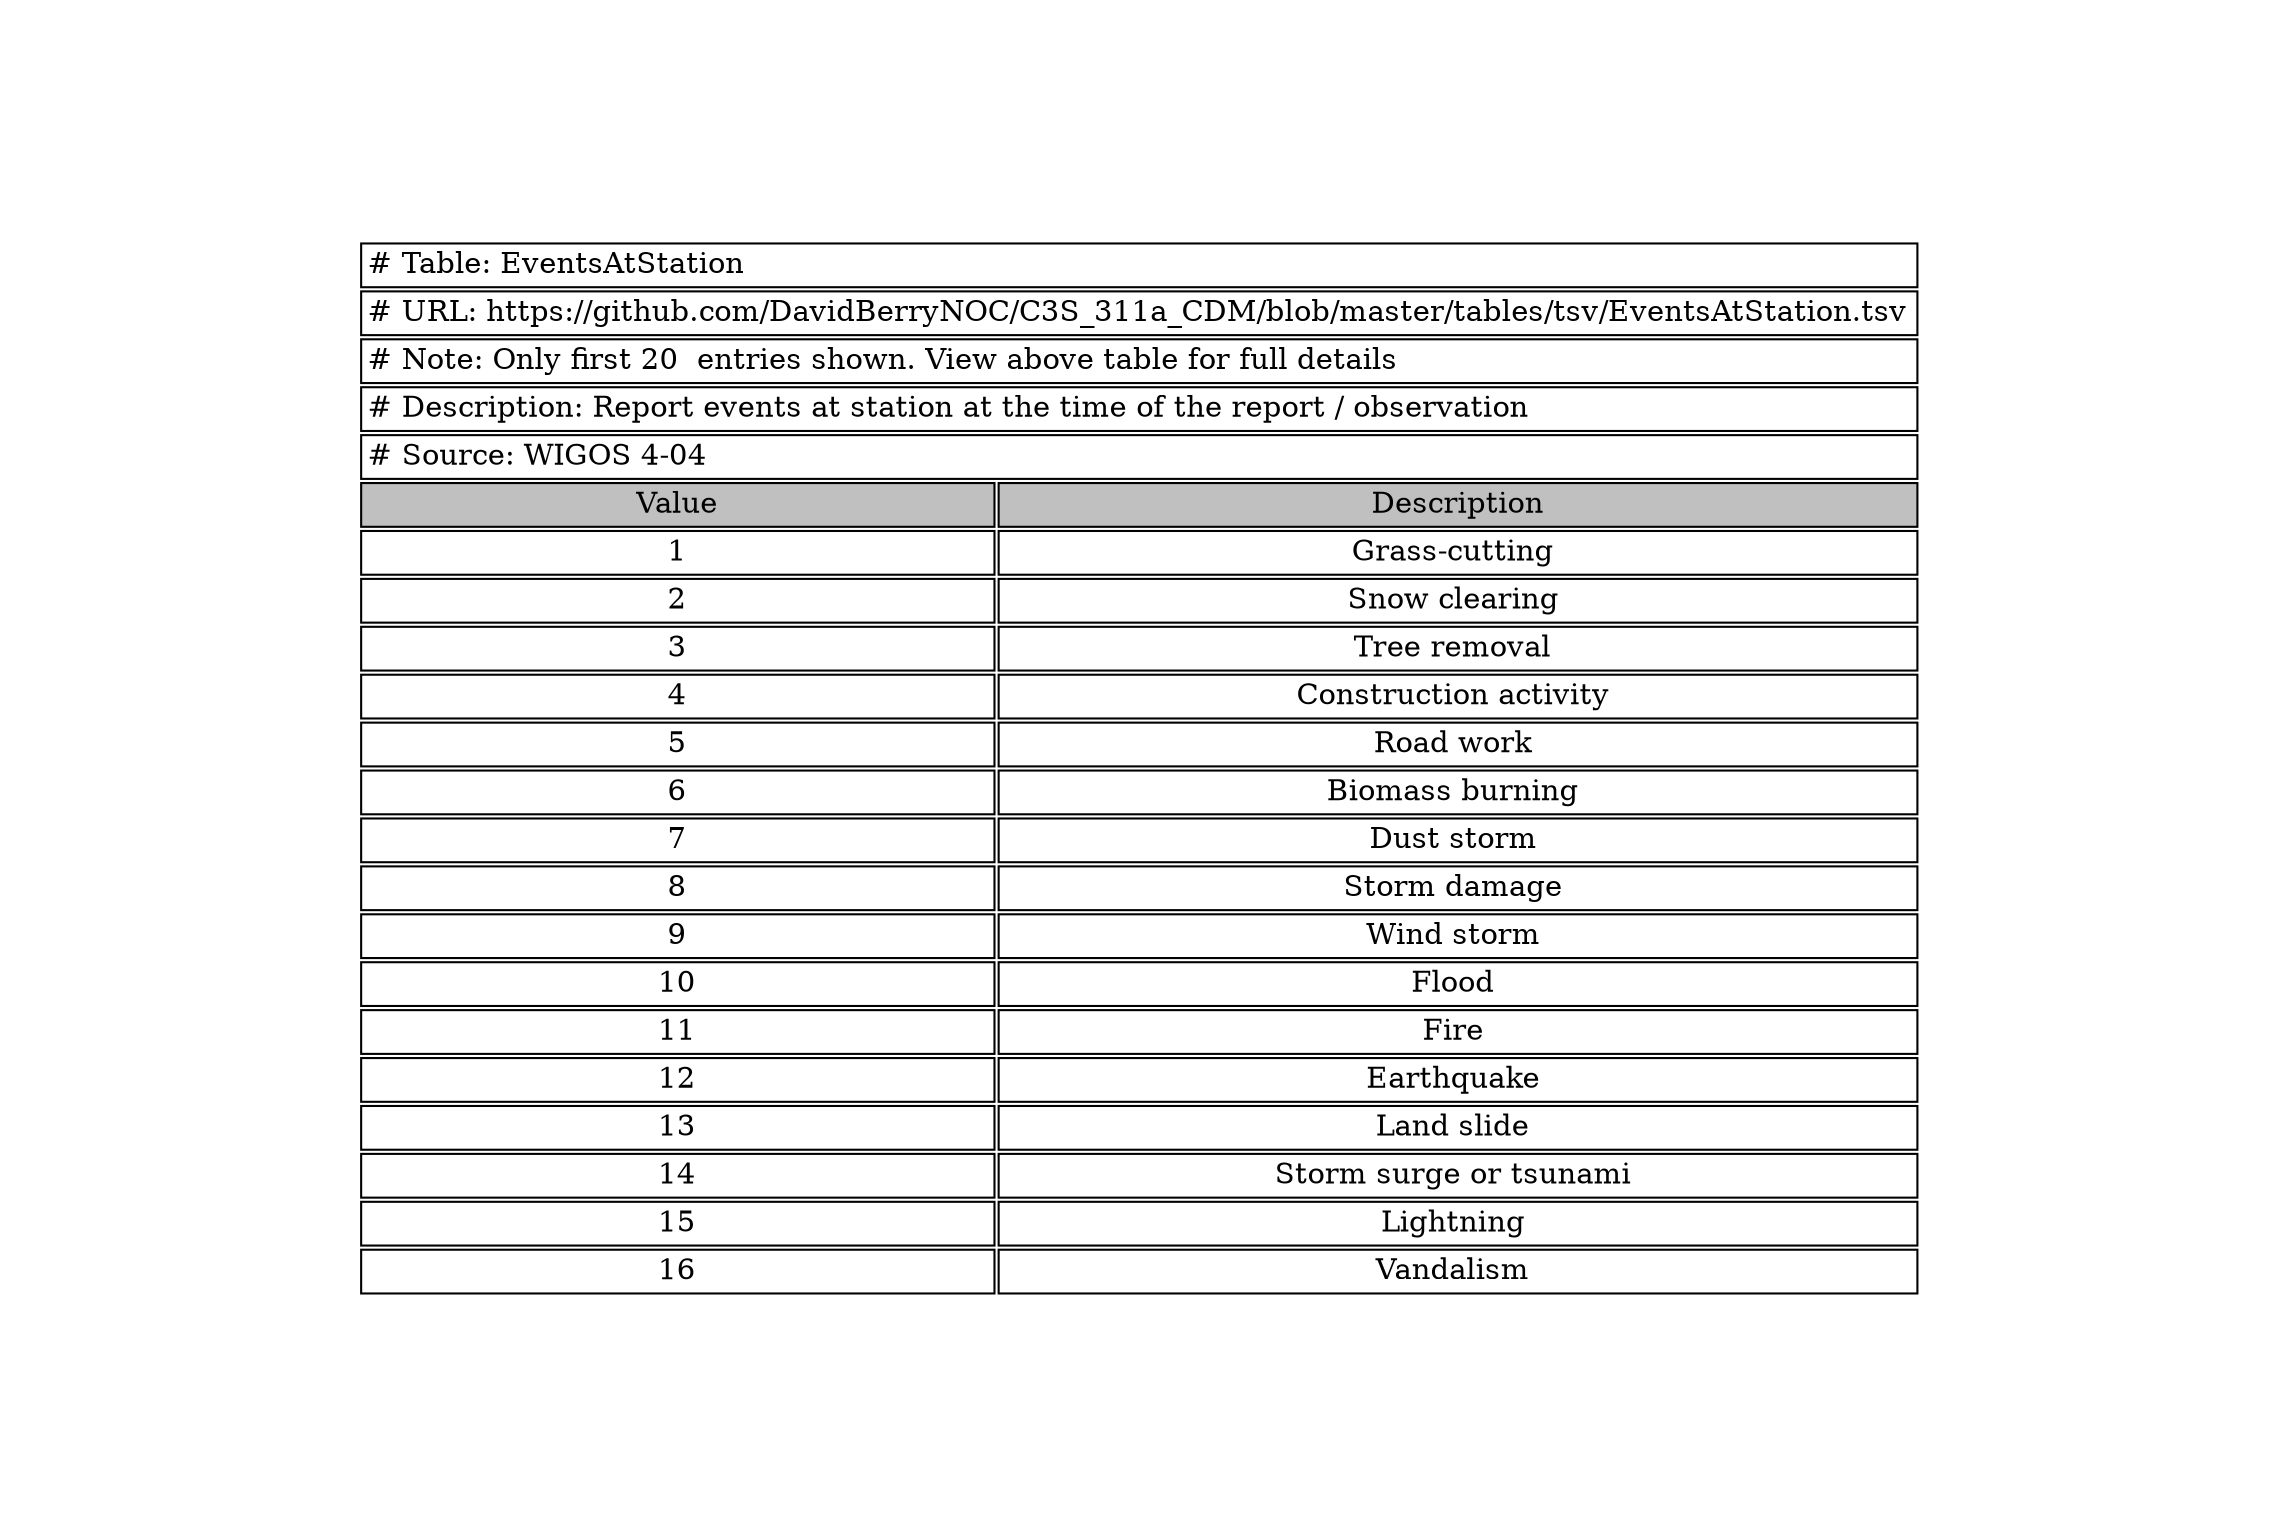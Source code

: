 digraph EventsAtStation {
node [color=white]
EventsAtStation [label=<<TABLE BORDER="0" CELLBORDER="1" CELLSPACING="2" COLOR="BLACK">
<TR><TD COLSPAN="2" ALIGN="left" PORT="head"># Table: EventsAtStation</TD></TR>
<TR><TD COLSPAN="2" ALIGN="left"># URL: https://github.com/DavidBerryNOC/C3S_311a_CDM/blob/master/tables/tsv/EventsAtStation.tsv</TD></TR>
<TR><TD COLSPAN="2" ALIGN="left"># Note: Only first 20  entries shown. View above table for full details</TD></TR>
<TR><TD ALIGN="left" COLSPAN="2"># Description: Report events at station at the time of the report / observation</TD></TR>
<TR><TD ALIGN="left" COLSPAN="2"># Source: WIGOS 4-04</TD></TR>
<TR><TD BGCOLOR="GRAY">Value</TD><TD BGCOLOR="GRAY">Description</TD></TR>
<TR><TD>1</TD><TD>Grass-cutting </TD></TR>
<TR><TD>2</TD><TD>Snow clearing </TD></TR>
<TR><TD>3</TD><TD>Tree removal </TD></TR>
<TR><TD>4</TD><TD>Construction activity </TD></TR>
<TR><TD>5</TD><TD>Road work </TD></TR>
<TR><TD>6</TD><TD>Biomass burning </TD></TR>
<TR><TD>7</TD><TD>Dust storm </TD></TR>
<TR><TD>8</TD><TD>Storm damage </TD></TR>
<TR><TD>9</TD><TD>Wind storm </TD></TR>
<TR><TD>10</TD><TD>Flood </TD></TR>
<TR><TD>11</TD><TD>Fire </TD></TR>
<TR><TD>12</TD><TD>Earthquake </TD></TR>
<TR><TD>13</TD><TD>Land slide </TD></TR>
<TR><TD>14</TD><TD>Storm surge or tsunami </TD></TR>
<TR><TD>15</TD><TD>Lightning </TD></TR>
<TR><TD>16</TD><TD>Vandalism </TD></TR>
</TABLE>>];
}
